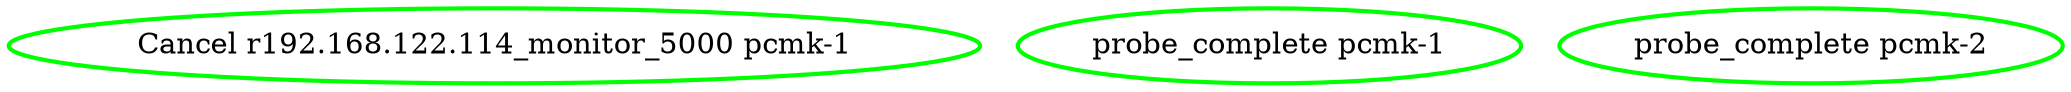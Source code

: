 digraph "g" {
"Cancel r192.168.122.114_monitor_5000 pcmk-1" [ style=bold color="green" fontcolor="black"]
"probe_complete pcmk-1" [ style=bold color="green" fontcolor="black"]
"probe_complete pcmk-2" [ style=bold color="green" fontcolor="black"]
}
